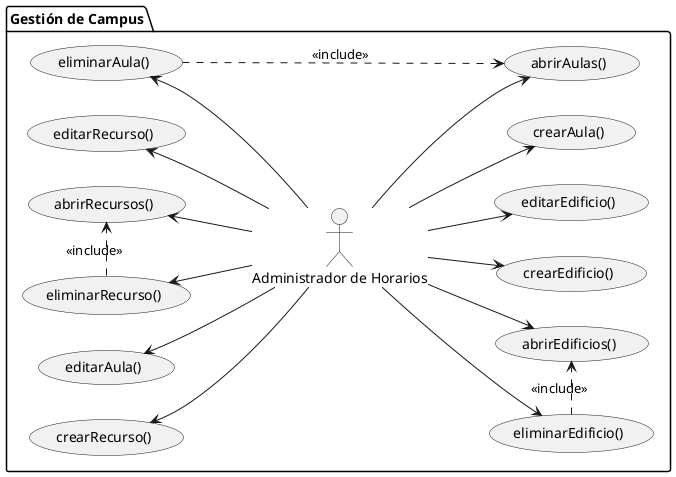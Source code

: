 @startuml

left to right direction


package "Gestión de Campus" {
actor "Administrador de Horarios" as admin
    usecase crearEdificio as "crearEdificio()"
    usecase abrirEdificios as "abrirEdificios()"
    usecase editarEdificio as "editarEdificio()"
    usecase eliminarEdificio as "eliminarEdificio()"
    usecase crearAula as "crearAula()"
    usecase abrirAulas as "abrirAulas()"
    usecase editarAula as "editarAula()"
    usecase eliminarAula as "eliminarAula()"
    usecase crearRecurso as "crearRecurso()"
    usecase abrirRecursos as "abrirRecursos()"
    usecase editarRecurso as "editarRecurso()"
    usecase eliminarRecurso as "eliminarRecurso()"
}

admin --> (crearEdificio)
admin --> (abrirEdificios)
admin --> (editarEdificio)
admin --> (eliminarEdificio)
admin --> (crearAula)
admin --> (abrirAulas)
(editarAula) <-- admin
(eliminarAula) <-- admin
(crearRecurso) <-- admin
(abrirRecursos) <-- admin
(editarRecurso) <-- admin
(eliminarRecurso) <-- admin

eliminarEdificio .> abrirEdificios : <<include>>
eliminarAula .> abrirAulas : <<include>>
eliminarRecurso .> abrirRecursos : <<include>>

@enduml